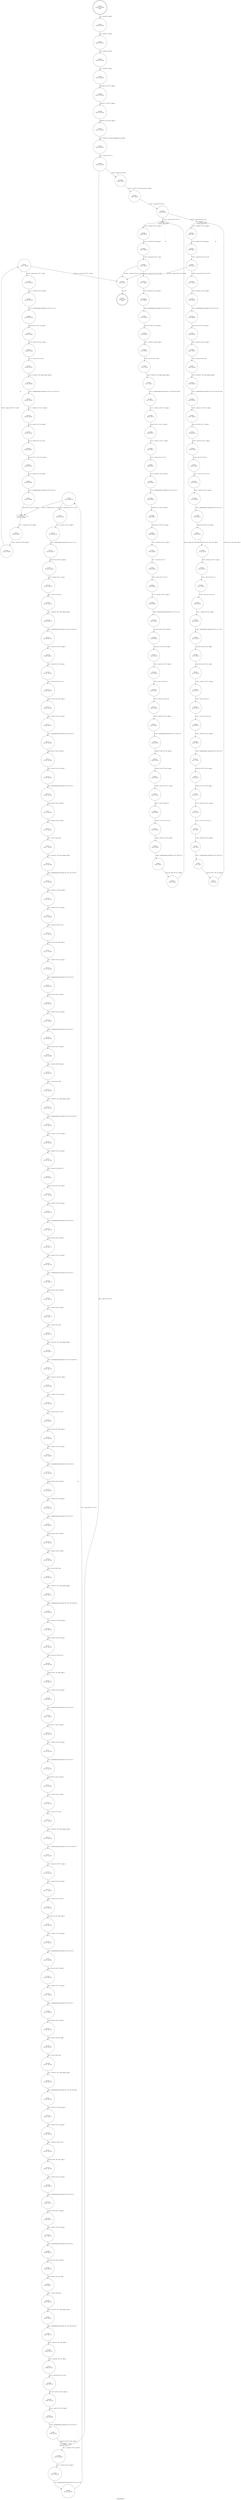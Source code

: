 digraph translate8to32 {
label="translate8to32"
70678 [label="N70678\n(rp:36, ep:0)\nexit", shape="doublecircle"]
70679 [label="N70679\n(rp:229, ep:229)\nentry", shape="doublecircle"]
70679 -> 70681 [label="%4 = alloca i8*, align 8"]
70681 [label="N70681\n(rp:228, ep:228)", shape="circle"]
70681 -> 70682 [label="%5 = alloca i8*, align 8"]
70682 [label="N70682\n(rp:227, ep:227)", shape="circle"]
70682 -> 70683 [label="%6 = alloca i8*, align 8"]
70683 [label="N70683\n(rp:226, ep:226)", shape="circle"]
70683 -> 70684 [label="%7 = alloca i32, align 4"]
70684 [label="N70684\n(rp:225, ep:225)", shape="circle"]
70684 -> 70686 [label="store i8* %0, i8** %4, align 8"]
70686 [label="N70686\n(rp:224, ep:224)", shape="circle"]
70686 -> 70688 [label="store i8* %1, i8** %5, align 8"]
70688 [label="N70688\n(rp:223, ep:223)", shape="circle"]
70688 -> 70691 [label="store i8* %2, i8** %6, align 8"]
70691 [label="N70691\n(rp:222, ep:222)", shape="circle"]
70691 -> 70692 [label="%8 = load i32, i32* @g_compatible_arch, align 4"]
70692 [label="N70692\n(rp:221, ep:221)", shape="circle"]
70692 -> 70693 [label="%9 = icmp ne i32 %8, 0"]
70693 [label="N70693\n(rp:220, ep:220)", shape="circle"]
70693 -> 70926 [label="[!(%9 = icmp ne i32 %8, 0)]"]
70693 -> 70695 [label="[%9 = icmp ne i32 %8, 0]"]
70695 [label="N70695\n(rp:219, ep:107)", shape="box"]
70695 -> 70696 [label="%12 = load i8*, i8** %5, align 8"]
70695 -> 70695 [label="@", style="dashed", color="orange"]
70695 -> 70699 [label="@", style="dashed", color="orange"]
70696 [label="N70696\n(rp:218, ep:106)", shape="circle"]
70696 -> 70697 [label="%13 = load i8*, i8** %6, align 8"]
70697 [label="N70697\n(rp:217, ep:105)", shape="circle"]
70697 -> 70698 [label="%14 = getelementptr inbounds i8, i8* %13, i64 -32"]
70698 [label="N70698\n(rp:216, ep:104)", shape="circle"]
70698 -> 70699 [label="%15 = icmp ule i8* %12, %14"]
70699 [label="N70699\n(rp:215, ep:103)", shape="circle"]
70699 -> 70927 [label="[%15 = icmp ule i8* %12, %14]"]
70699 -> 70814 [label="[!(%15 = icmp ule i8* %12, %14)]"]
70701 [label="N70701\n(rp:195, ep:218)", shape="circle"]
70701 -> 70702 [label="%18 = getelementptr inbounds i8, i8* %17, i32 1"]
70702 [label="N70702\n(rp:194, ep:217)", shape="circle"]
70702 -> 70703 [label="store i8* %18, i8** %4, align 8"]
70703 [label="N70703\n(rp:193, ep:216)", shape="circle"]
70703 -> 70704 [label="%19 = load i8, i8* %17, align 1"]
70704 [label="N70704\n(rp:192, ep:215)", shape="circle"]
70704 -> 70705 [label="%20 = zext i8 %19 to i64"]
70705 [label="N70705\n(rp:191, ep:214)", shape="circle"]
70705 -> 70706 [label="%21 = load i32*, i32** @g_colmap, align 8"]
70706 [label="N70706\n(rp:190, ep:213)", shape="circle"]
70706 -> 70707 [label="%22 = getelementptr inbounds i32, i32* %21, i64 %20"]
70707 [label="N70707\n(rp:189, ep:212)", shape="circle"]
70707 -> 70708 [label="%23 = load i32, i32* %22, align 4"]
70708 [label="N70708\n(rp:188, ep:211)", shape="circle"]
70708 -> 70709 [label="%24 = load i8*, i8** %5, align 8"]
70709 [label="N70709\n(rp:187, ep:210)", shape="circle"]
70709 -> 70710 [label="%25 = bitcast i8* %24 to i32*"]
70710 [label="N70710\n(rp:186, ep:209)", shape="circle"]
70710 -> 70711 [label="store i32 %23, i32* %25, align 4"]
70711 [label="N70711\n(rp:185, ep:208)", shape="circle"]
70711 -> 70712 [label="%26 = load i8*, i8** %5, align 8"]
70712 [label="N70712\n(rp:184, ep:207)", shape="circle"]
70712 -> 70713 [label="%27 = getelementptr inbounds i8, i8* %26, i64 4"]
70713 [label="N70713\n(rp:183, ep:206)", shape="circle"]
70713 -> 70714 [label="store i8* %27, i8** %5, align 8"]
70714 [label="N70714\n(rp:182, ep:205)", shape="circle"]
70714 -> 70715 [label="%28 = load i8*, i8** %4, align 8"]
70715 [label="N70715\n(rp:181, ep:204)", shape="circle"]
70715 -> 70716 [label="%29 = getelementptr inbounds i8, i8* %28, i32 1"]
70716 [label="N70716\n(rp:180, ep:203)", shape="circle"]
70716 -> 70717 [label="store i8* %29, i8** %4, align 8"]
70717 [label="N70717\n(rp:179, ep:202)", shape="circle"]
70717 -> 70718 [label="%30 = load i8, i8* %28, align 1"]
70718 [label="N70718\n(rp:178, ep:201)", shape="circle"]
70718 -> 70719 [label="%31 = zext i8 %30 to i64"]
70719 [label="N70719\n(rp:177, ep:200)", shape="circle"]
70719 -> 70720 [label="%32 = load i32*, i32** @g_colmap, align 8"]
70720 [label="N70720\n(rp:176, ep:199)", shape="circle"]
70720 -> 70721 [label="%33 = getelementptr inbounds i32, i32* %32, i64 %31"]
70721 [label="N70721\n(rp:175, ep:198)", shape="circle"]
70721 -> 70722 [label="%34 = load i32, i32* %33, align 4"]
70722 [label="N70722\n(rp:174, ep:197)", shape="circle"]
70722 -> 70723 [label="%35 = load i8*, i8** %5, align 8"]
70723 [label="N70723\n(rp:173, ep:196)", shape="circle"]
70723 -> 70724 [label="%36 = bitcast i8* %35 to i32*"]
70724 [label="N70724\n(rp:172, ep:195)", shape="circle"]
70724 -> 70725 [label="store i32 %34, i32* %36, align 4"]
70725 [label="N70725\n(rp:171, ep:194)", shape="circle"]
70725 -> 70726 [label="%37 = load i8*, i8** %5, align 8"]
70726 [label="N70726\n(rp:170, ep:193)", shape="circle"]
70726 -> 70727 [label="%38 = getelementptr inbounds i8, i8* %37, i64 4"]
70727 [label="N70727\n(rp:169, ep:192)", shape="circle"]
70727 -> 70728 [label="store i8* %38, i8** %5, align 8"]
70728 [label="N70728\n(rp:168, ep:191)", shape="circle"]
70728 -> 70729 [label="%39 = load i8*, i8** %4, align 8"]
70729 [label="N70729\n(rp:167, ep:190)", shape="circle"]
70729 -> 70730 [label="%40 = getelementptr inbounds i8, i8* %39, i32 1"]
70730 [label="N70730\n(rp:166, ep:189)", shape="circle"]
70730 -> 70731 [label="store i8* %40, i8** %4, align 8"]
70731 [label="N70731\n(rp:165, ep:188)", shape="circle"]
70731 -> 70732 [label="%41 = load i8, i8* %39, align 1"]
70732 [label="N70732\n(rp:164, ep:187)", shape="circle"]
70732 -> 70733 [label="%42 = zext i8 %41 to i64"]
70733 [label="N70733\n(rp:163, ep:186)", shape="circle"]
70733 -> 70734 [label="%43 = load i32*, i32** @g_colmap, align 8"]
70734 [label="N70734\n(rp:162, ep:185)", shape="circle"]
70734 -> 70735 [label="%44 = getelementptr inbounds i32, i32* %43, i64 %42"]
70735 [label="N70735\n(rp:161, ep:184)", shape="circle"]
70735 -> 70736 [label="%45 = load i32, i32* %44, align 4"]
70736 [label="N70736\n(rp:160, ep:183)", shape="circle"]
70736 -> 70737 [label="%46 = load i8*, i8** %5, align 8"]
70737 [label="N70737\n(rp:159, ep:182)", shape="circle"]
70737 -> 70738 [label="%47 = bitcast i8* %46 to i32*"]
70738 [label="N70738\n(rp:158, ep:181)", shape="circle"]
70738 -> 70739 [label="store i32 %45, i32* %47, align 4"]
70739 [label="N70739\n(rp:157, ep:180)", shape="circle"]
70739 -> 70740 [label="%48 = load i8*, i8** %5, align 8"]
70740 [label="N70740\n(rp:156, ep:179)", shape="circle"]
70740 -> 70741 [label="%49 = getelementptr inbounds i8, i8* %48, i64 4"]
70741 [label="N70741\n(rp:155, ep:178)", shape="circle"]
70741 -> 70742 [label="store i8* %49, i8** %5, align 8"]
70742 [label="N70742\n(rp:154, ep:177)", shape="circle"]
70742 -> 70743 [label="%50 = load i8*, i8** %4, align 8"]
70743 [label="N70743\n(rp:153, ep:176)", shape="circle"]
70743 -> 70744 [label="%51 = getelementptr inbounds i8, i8* %50, i32 1"]
70744 [label="N70744\n(rp:152, ep:175)", shape="circle"]
70744 -> 70745 [label="store i8* %51, i8** %4, align 8"]
70745 [label="N70745\n(rp:151, ep:174)", shape="circle"]
70745 -> 70746 [label="%52 = load i8, i8* %50, align 1"]
70746 [label="N70746\n(rp:150, ep:173)", shape="circle"]
70746 -> 70747 [label="%53 = zext i8 %52 to i64"]
70747 [label="N70747\n(rp:149, ep:172)", shape="circle"]
70747 -> 70748 [label="%54 = load i32*, i32** @g_colmap, align 8"]
70748 [label="N70748\n(rp:148, ep:171)", shape="circle"]
70748 -> 70749 [label="%55 = getelementptr inbounds i32, i32* %54, i64 %53"]
70749 [label="N70749\n(rp:147, ep:170)", shape="circle"]
70749 -> 70750 [label="%56 = load i32, i32* %55, align 4"]
70750 [label="N70750\n(rp:146, ep:169)", shape="circle"]
70750 -> 70751 [label="%57 = load i8*, i8** %5, align 8"]
70751 [label="N70751\n(rp:145, ep:168)", shape="circle"]
70751 -> 70752 [label="%58 = bitcast i8* %57 to i32*"]
70752 [label="N70752\n(rp:144, ep:167)", shape="circle"]
70752 -> 70753 [label="store i32 %56, i32* %58, align 4"]
70753 [label="N70753\n(rp:143, ep:166)", shape="circle"]
70753 -> 70754 [label="%59 = load i8*, i8** %5, align 8"]
70754 [label="N70754\n(rp:142, ep:165)", shape="circle"]
70754 -> 70755 [label="%60 = getelementptr inbounds i8, i8* %59, i64 4"]
70755 [label="N70755\n(rp:141, ep:164)", shape="circle"]
70755 -> 70756 [label="store i8* %60, i8** %5, align 8"]
70756 [label="N70756\n(rp:140, ep:163)", shape="circle"]
70756 -> 70757 [label="%61 = load i8*, i8** %4, align 8"]
70757 [label="N70757\n(rp:139, ep:162)", shape="circle"]
70757 -> 70758 [label="%62 = getelementptr inbounds i8, i8* %61, i32 1"]
70758 [label="N70758\n(rp:138, ep:161)", shape="circle"]
70758 -> 70759 [label="store i8* %62, i8** %4, align 8"]
70759 [label="N70759\n(rp:137, ep:160)", shape="circle"]
70759 -> 70760 [label="%63 = load i8, i8* %61, align 1"]
70760 [label="N70760\n(rp:136, ep:159)", shape="circle"]
70760 -> 70761 [label="%64 = zext i8 %63 to i64"]
70761 [label="N70761\n(rp:135, ep:158)", shape="circle"]
70761 -> 70762 [label="%65 = load i32*, i32** @g_colmap, align 8"]
70762 [label="N70762\n(rp:134, ep:157)", shape="circle"]
70762 -> 70763 [label="%66 = getelementptr inbounds i32, i32* %65, i64 %64"]
70763 [label="N70763\n(rp:133, ep:156)", shape="circle"]
70763 -> 70764 [label="%67 = load i32, i32* %66, align 4"]
70764 [label="N70764\n(rp:132, ep:155)", shape="circle"]
70764 -> 70765 [label="%68 = load i8*, i8** %5, align 8"]
70765 [label="N70765\n(rp:131, ep:154)", shape="circle"]
70765 -> 70766 [label="%69 = bitcast i8* %68 to i32*"]
70766 [label="N70766\n(rp:130, ep:153)", shape="circle"]
70766 -> 70767 [label="store i32 %67, i32* %69, align 4"]
70767 [label="N70767\n(rp:129, ep:152)", shape="circle"]
70767 -> 70768 [label="%70 = load i8*, i8** %5, align 8"]
70768 [label="N70768\n(rp:128, ep:151)", shape="circle"]
70768 -> 70769 [label="%71 = getelementptr inbounds i8, i8* %70, i64 4"]
70769 [label="N70769\n(rp:127, ep:150)", shape="circle"]
70769 -> 70770 [label="store i8* %71, i8** %5, align 8"]
70770 [label="N70770\n(rp:126, ep:149)", shape="circle"]
70770 -> 70771 [label="%72 = load i8*, i8** %4, align 8"]
70771 [label="N70771\n(rp:125, ep:148)", shape="circle"]
70771 -> 70772 [label="%73 = getelementptr inbounds i8, i8* %72, i32 1"]
70772 [label="N70772\n(rp:124, ep:147)", shape="circle"]
70772 -> 70773 [label="store i8* %73, i8** %4, align 8"]
70773 [label="N70773\n(rp:123, ep:146)", shape="circle"]
70773 -> 70774 [label="%74 = load i8, i8* %72, align 1"]
70774 [label="N70774\n(rp:122, ep:145)", shape="circle"]
70774 -> 70775 [label="%75 = zext i8 %74 to i64"]
70775 [label="N70775\n(rp:121, ep:144)", shape="circle"]
70775 -> 70776 [label="%76 = load i32*, i32** @g_colmap, align 8"]
70776 [label="N70776\n(rp:120, ep:143)", shape="circle"]
70776 -> 70777 [label="%77 = getelementptr inbounds i32, i32* %76, i64 %75"]
70777 [label="N70777\n(rp:119, ep:142)", shape="circle"]
70777 -> 70778 [label="%78 = load i32, i32* %77, align 4"]
70778 [label="N70778\n(rp:118, ep:141)", shape="circle"]
70778 -> 70779 [label="%79 = load i8*, i8** %5, align 8"]
70779 [label="N70779\n(rp:117, ep:140)", shape="circle"]
70779 -> 70780 [label="%80 = bitcast i8* %79 to i32*"]
70780 [label="N70780\n(rp:116, ep:139)", shape="circle"]
70780 -> 70781 [label="store i32 %78, i32* %80, align 4"]
70781 [label="N70781\n(rp:115, ep:138)", shape="circle"]
70781 -> 70782 [label="%81 = load i8*, i8** %5, align 8"]
70782 [label="N70782\n(rp:114, ep:137)", shape="circle"]
70782 -> 70783 [label="%82 = getelementptr inbounds i8, i8* %81, i64 4"]
70783 [label="N70783\n(rp:113, ep:136)", shape="circle"]
70783 -> 70784 [label="store i8* %82, i8** %5, align 8"]
70784 [label="N70784\n(rp:112, ep:135)", shape="circle"]
70784 -> 70785 [label="%83 = load i8*, i8** %4, align 8"]
70785 [label="N70785\n(rp:111, ep:134)", shape="circle"]
70785 -> 70786 [label="%84 = getelementptr inbounds i8, i8* %83, i32 1"]
70786 [label="N70786\n(rp:110, ep:133)", shape="circle"]
70786 -> 70787 [label="store i8* %84, i8** %4, align 8"]
70787 [label="N70787\n(rp:109, ep:132)", shape="circle"]
70787 -> 70788 [label="%85 = load i8, i8* %83, align 1"]
70788 [label="N70788\n(rp:108, ep:131)", shape="circle"]
70788 -> 70789 [label="%86 = zext i8 %85 to i64"]
70789 [label="N70789\n(rp:107, ep:130)", shape="circle"]
70789 -> 70790 [label="%87 = load i32*, i32** @g_colmap, align 8"]
70790 [label="N70790\n(rp:106, ep:129)", shape="circle"]
70790 -> 70791 [label="%88 = getelementptr inbounds i32, i32* %87, i64 %86"]
70791 [label="N70791\n(rp:105, ep:128)", shape="circle"]
70791 -> 70792 [label="%89 = load i32, i32* %88, align 4"]
70792 [label="N70792\n(rp:104, ep:127)", shape="circle"]
70792 -> 70793 [label="%90 = load i8*, i8** %5, align 8"]
70793 [label="N70793\n(rp:103, ep:126)", shape="circle"]
70793 -> 70794 [label="%91 = bitcast i8* %90 to i32*"]
70794 [label="N70794\n(rp:102, ep:125)", shape="circle"]
70794 -> 70795 [label="store i32 %89, i32* %91, align 4"]
70795 [label="N70795\n(rp:101, ep:124)", shape="circle"]
70795 -> 70796 [label="%92 = load i8*, i8** %5, align 8"]
70796 [label="N70796\n(rp:100, ep:123)", shape="circle"]
70796 -> 70797 [label="%93 = getelementptr inbounds i8, i8* %92, i64 4"]
70797 [label="N70797\n(rp:99, ep:122)", shape="circle"]
70797 -> 70798 [label="store i8* %93, i8** %5, align 8"]
70798 [label="N70798\n(rp:98, ep:121)", shape="circle"]
70798 -> 70799 [label="%94 = load i8*, i8** %4, align 8"]
70799 [label="N70799\n(rp:97, ep:120)", shape="circle"]
70799 -> 70800 [label="%95 = getelementptr inbounds i8, i8* %94, i32 1"]
70800 [label="N70800\n(rp:96, ep:119)", shape="circle"]
70800 -> 70801 [label="store i8* %95, i8** %4, align 8"]
70801 [label="N70801\n(rp:95, ep:118)", shape="circle"]
70801 -> 70802 [label="%96 = load i8, i8* %94, align 1"]
70802 [label="N70802\n(rp:94, ep:117)", shape="circle"]
70802 -> 70803 [label="%97 = zext i8 %96 to i64"]
70803 [label="N70803\n(rp:93, ep:116)", shape="circle"]
70803 -> 70804 [label="%98 = load i32*, i32** @g_colmap, align 8"]
70804 [label="N70804\n(rp:92, ep:115)", shape="circle"]
70804 -> 70805 [label="%99 = getelementptr inbounds i32, i32* %98, i64 %97"]
70805 [label="N70805\n(rp:91, ep:114)", shape="circle"]
70805 -> 70806 [label="%100 = load i32, i32* %99, align 4"]
70806 [label="N70806\n(rp:90, ep:113)", shape="circle"]
70806 -> 70807 [label="%101 = load i8*, i8** %5, align 8"]
70807 [label="N70807\n(rp:89, ep:112)", shape="circle"]
70807 -> 70808 [label="%102 = bitcast i8* %101 to i32*"]
70808 [label="N70808\n(rp:88, ep:111)", shape="circle"]
70808 -> 70809 [label="store i32 %100, i32* %102, align 4"]
70809 [label="N70809\n(rp:87, ep:110)", shape="circle"]
70809 -> 70810 [label="%103 = load i8*, i8** %5, align 8"]
70810 [label="N70810\n(rp:86, ep:109)", shape="circle"]
70810 -> 70811 [label="%104 = getelementptr inbounds i8, i8* %103, i64 4"]
70811 [label="N70811\n(rp:85, ep:108)", shape="circle"]
70811 -> 70695 [label="store i8* %104, i8** %5, align 8"]
70814 [label="N70814\n(rp:214, ep:88)", shape="box"]
70814 -> 70815 [label="%107 = load i8*, i8** %5, align 8"]
70814 -> 70814 [label="@", style="dashed", color="orange"]
70814 -> 70817 [label="@", style="dashed", color="orange"]
70815 [label="N70815\n(rp:213, ep:87)", shape="circle"]
70815 -> 70816 [label="%108 = load i8*, i8** %6, align 8"]
70816 [label="N70816\n(rp:212, ep:86)", shape="circle"]
70816 -> 70817 [label="%109 = icmp ult i8* %107, %108"]
70817 [label="N70817\n(rp:211, ep:85)", shape="circle"]
70817 -> 70929 [label="[%109 = icmp ult i8* %107, %108]"]
70817 -> 70924 [label="[!(%109 = icmp ult i8* %107, %108)]"]
70819 [label="N70819\n(rp:209, ep:101)", shape="circle"]
70819 -> 70820 [label="%112 = getelementptr inbounds i8, i8* %111, i32 1"]
70820 [label="N70820\n(rp:208, ep:100)", shape="circle"]
70820 -> 70821 [label="store i8* %112, i8** %4, align 8"]
70821 [label="N70821\n(rp:207, ep:99)", shape="circle"]
70821 -> 70822 [label="%113 = load i8, i8* %111, align 1"]
70822 [label="N70822\n(rp:206, ep:98)", shape="circle"]
70822 -> 70823 [label="%114 = zext i8 %113 to i64"]
70823 [label="N70823\n(rp:205, ep:97)", shape="circle"]
70823 -> 70824 [label="%115 = load i32*, i32** @g_colmap, align 8"]
70824 [label="N70824\n(rp:204, ep:96)", shape="circle"]
70824 -> 70825 [label="%116 = getelementptr inbounds i32, i32* %115, i64 %114"]
70825 [label="N70825\n(rp:203, ep:95)", shape="circle"]
70825 -> 70826 [label="%117 = load i32, i32* %116, align 4"]
70826 [label="N70826\n(rp:202, ep:94)", shape="circle"]
70826 -> 70827 [label="%118 = load i8*, i8** %5, align 8"]
70827 [label="N70827\n(rp:201, ep:93)", shape="circle"]
70827 -> 70828 [label="%119 = bitcast i8* %118 to i32*"]
70828 [label="N70828\n(rp:200, ep:92)", shape="circle"]
70828 -> 70829 [label="store i32 %117, i32* %119, align 4"]
70829 [label="N70829\n(rp:199, ep:91)", shape="circle"]
70829 -> 70830 [label="%120 = load i8*, i8** %5, align 8"]
70830 [label="N70830\n(rp:198, ep:90)", shape="circle"]
70830 -> 70831 [label="%121 = getelementptr inbounds i8, i8* %120, i64 4"]
70831 [label="N70831\n(rp:197, ep:89)", shape="circle"]
70831 -> 70814 [label="store i8* %121, i8** %5, align 8"]
70835 [label="N70835\n(rp:83, ep:83)", shape="circle"]
70835 -> 70836 [label="%125 = icmp ne i32 %124, 0"]
70836 [label="N70836\n(rp:82, ep:82)", shape="circle"]
70836 -> 70838 [label="[%125 = icmp ne i32 %124, 0]"]
70836 -> 70881 [label="[!(%125 = icmp ne i32 %124, 0)]"]
70838 [label="N70838\n(rp:41, ep:5)", shape="box"]
70838 -> 70839 [label="%128 = load i8*, i8** %5, align 8"]
70838 -> 70838 [label="@", style="dashed", color="orange"]
70838 -> 70841 [label="@", style="dashed", color="orange"]
70839 [label="N70839\n(rp:40, ep:4)", shape="circle"]
70839 -> 70840 [label="%129 = load i8*, i8** %6, align 8"]
70840 [label="N70840\n(rp:39, ep:3)", shape="circle"]
70840 -> 70841 [label="%130 = icmp ult i8* %128, %129"]
70841 [label="N70841\n(rp:38, ep:2)", shape="circle"]
70841 -> 70933 [label="[%130 = icmp ult i8* %128, %129]"]
70841 -> 70924 [label="[!(%130 = icmp ult i8* %128, %129)]"]
70843 [label="N70843\n(rp:34, ep:40)", shape="circle"]
70843 -> 70844 [label="%133 = getelementptr inbounds i8, i8* %132, i32 1"]
70844 [label="N70844\n(rp:33, ep:39)", shape="circle"]
70844 -> 70845 [label="store i8* %133, i8** %4, align 8"]
70845 [label="N70845\n(rp:32, ep:38)", shape="circle"]
70845 -> 70846 [label="%134 = load i8, i8* %132, align 1"]
70846 [label="N70846\n(rp:31, ep:37)", shape="circle"]
70846 -> 70847 [label="%135 = zext i8 %134 to i64"]
70847 [label="N70847\n(rp:30, ep:36)", shape="circle"]
70847 -> 70848 [label="%136 = load i32*, i32** @g_colmap, align 8"]
70848 [label="N70848\n(rp:29, ep:35)", shape="circle"]
70848 -> 70849 [label="%137 = getelementptr inbounds i32, i32* %136, i64 %135"]
70849 [label="N70849\n(rp:28, ep:34)", shape="circle"]
70849 -> 70850 [label="%138 = load i32, i32* %137, align 4"]
70850 [label="N70850\n(rp:27, ep:33)", shape="circle"]
70850 -> 70851 [label="store i32 %138, i32* %7, align 4"]
70851 [label="N70851\n(rp:26, ep:32)", shape="circle"]
70851 -> 70852 [label="%139 = load i32, i32* %7, align 4"]
70852 [label="N70852\n(rp:25, ep:31)", shape="circle"]
70852 -> 70853 [label="%140 = lshr i32 %139, 24"]
70853 [label="N70853\n(rp:24, ep:30)", shape="circle"]
70853 -> 70854 [label="%141 = trunc i32 %140 to i8"]
70854 [label="N70854\n(rp:23, ep:29)", shape="circle"]
70854 -> 70855 [label="%142 = load i8*, i8** %5, align 8"]
70855 [label="N70855\n(rp:22, ep:28)", shape="circle"]
70855 -> 70856 [label="%143 = getelementptr inbounds i8, i8* %142, i32 1"]
70856 [label="N70856\n(rp:21, ep:27)", shape="circle"]
70856 -> 70857 [label="store i8* %143, i8** %5, align 8"]
70857 [label="N70857\n(rp:20, ep:26)", shape="circle"]
70857 -> 70858 [label="store i8 %141, i8* %142, align 1"]
70858 [label="N70858\n(rp:19, ep:25)", shape="circle"]
70858 -> 70859 [label="%144 = load i32, i32* %7, align 4"]
70859 [label="N70859\n(rp:18, ep:24)", shape="circle"]
70859 -> 70860 [label="%145 = lshr i32 %144, 16"]
70860 [label="N70860\n(rp:17, ep:23)", shape="circle"]
70860 -> 70861 [label="%146 = trunc i32 %145 to i8"]
70861 [label="N70861\n(rp:16, ep:22)", shape="circle"]
70861 -> 70862 [label="%147 = load i8*, i8** %5, align 8"]
70862 [label="N70862\n(rp:15, ep:21)", shape="circle"]
70862 -> 70863 [label="%148 = getelementptr inbounds i8, i8* %147, i32 1"]
70863 [label="N70863\n(rp:14, ep:20)", shape="circle"]
70863 -> 70864 [label="store i8* %148, i8** %5, align 8"]
70864 [label="N70864\n(rp:13, ep:19)", shape="circle"]
70864 -> 70865 [label="store i8 %146, i8* %147, align 1"]
70865 [label="N70865\n(rp:12, ep:18)", shape="circle"]
70865 -> 70866 [label="%149 = load i32, i32* %7, align 4"]
70866 [label="N70866\n(rp:11, ep:17)", shape="circle"]
70866 -> 70867 [label="%150 = lshr i32 %149, 8"]
70867 [label="N70867\n(rp:10, ep:16)", shape="circle"]
70867 -> 70868 [label="%151 = trunc i32 %150 to i8"]
70868 [label="N70868\n(rp:9, ep:15)", shape="circle"]
70868 -> 70869 [label="%152 = load i8*, i8** %5, align 8"]
70869 [label="N70869\n(rp:8, ep:14)", shape="circle"]
70869 -> 70870 [label="%153 = getelementptr inbounds i8, i8* %152, i32 1"]
70870 [label="N70870\n(rp:7, ep:13)", shape="circle"]
70870 -> 70871 [label="store i8* %153, i8** %5, align 8"]
70871 [label="N70871\n(rp:6, ep:12)", shape="circle"]
70871 -> 70872 [label="store i8 %151, i8* %152, align 1"]
70872 [label="N70872\n(rp:5, ep:11)", shape="circle"]
70872 -> 70873 [label="%154 = load i32, i32* %7, align 4"]
70873 [label="N70873\n(rp:4, ep:10)", shape="circle"]
70873 -> 70874 [label="%155 = trunc i32 %154 to i8"]
70874 [label="N70874\n(rp:3, ep:9)", shape="circle"]
70874 -> 70875 [label="%156 = load i8*, i8** %5, align 8"]
70875 [label="N70875\n(rp:2, ep:8)", shape="circle"]
70875 -> 70876 [label="%157 = getelementptr inbounds i8, i8* %156, i32 1"]
70876 [label="N70876\n(rp:1, ep:7)", shape="circle"]
70876 -> 70877 [label="store i8* %157, i8** %5, align 8"]
70877 [label="N70877\n(rp:0, ep:6)", shape="circle"]
70877 -> 70838 [label="store i8 %155, i8* %156, align 1"]
70881 [label="N70881\n(rp:81, ep:45)", shape="box"]
70881 -> 70882 [label="%161 = load i8*, i8** %5, align 8"]
70881 -> 70881 [label="@", style="dashed", color="orange"]
70881 -> 70884 [label="@", style="dashed", color="orange"]
70882 [label="N70882\n(rp:80, ep:44)", shape="circle"]
70882 -> 70883 [label="%162 = load i8*, i8** %6, align 8"]
70883 [label="N70883\n(rp:79, ep:43)", shape="circle"]
70883 -> 70884 [label="%163 = icmp ult i8* %161, %162"]
70884 [label="N70884\n(rp:78, ep:42)", shape="circle"]
70884 -> 70935 [label="[%163 = icmp ult i8* %161, %162]"]
70884 -> 70924 [label="[!(%163 = icmp ult i8* %161, %162)]"]
70886 [label="N70886\n(rp:76, ep:80)", shape="circle"]
70886 -> 70887 [label="%166 = getelementptr inbounds i8, i8* %165, i32 1"]
70887 [label="N70887\n(rp:75, ep:79)", shape="circle"]
70887 -> 70888 [label="store i8* %166, i8** %4, align 8"]
70888 [label="N70888\n(rp:74, ep:78)", shape="circle"]
70888 -> 70889 [label="%167 = load i8, i8* %165, align 1"]
70889 [label="N70889\n(rp:73, ep:77)", shape="circle"]
70889 -> 70890 [label="%168 = zext i8 %167 to i64"]
70890 [label="N70890\n(rp:72, ep:76)", shape="circle"]
70890 -> 70891 [label="%169 = load i32*, i32** @g_colmap, align 8"]
70891 [label="N70891\n(rp:71, ep:75)", shape="circle"]
70891 -> 70892 [label="%170 = getelementptr inbounds i32, i32* %169, i64 %168"]
70892 [label="N70892\n(rp:70, ep:74)", shape="circle"]
70892 -> 70893 [label="%171 = load i32, i32* %170, align 4"]
70893 [label="N70893\n(rp:69, ep:73)", shape="circle"]
70893 -> 70894 [label="store i32 %171, i32* %7, align 4"]
70894 [label="N70894\n(rp:68, ep:72)", shape="circle"]
70894 -> 70895 [label="%172 = load i32, i32* %7, align 4"]
70895 [label="N70895\n(rp:67, ep:71)", shape="circle"]
70895 -> 70896 [label="%173 = trunc i32 %172 to i8"]
70896 [label="N70896\n(rp:66, ep:70)", shape="circle"]
70896 -> 70897 [label="%174 = load i8*, i8** %5, align 8"]
70897 [label="N70897\n(rp:65, ep:69)", shape="circle"]
70897 -> 70898 [label="%175 = getelementptr inbounds i8, i8* %174, i32 1"]
70898 [label="N70898\n(rp:64, ep:68)", shape="circle"]
70898 -> 70899 [label="store i8* %175, i8** %5, align 8"]
70899 [label="N70899\n(rp:63, ep:67)", shape="circle"]
70899 -> 70900 [label="store i8 %173, i8* %174, align 1"]
70900 [label="N70900\n(rp:62, ep:66)", shape="circle"]
70900 -> 70901 [label="%176 = load i32, i32* %7, align 4"]
70901 [label="N70901\n(rp:61, ep:65)", shape="circle"]
70901 -> 70902 [label="%177 = lshr i32 %176, 8"]
70902 [label="N70902\n(rp:60, ep:64)", shape="circle"]
70902 -> 70903 [label="%178 = trunc i32 %177 to i8"]
70903 [label="N70903\n(rp:59, ep:63)", shape="circle"]
70903 -> 70904 [label="%179 = load i8*, i8** %5, align 8"]
70904 [label="N70904\n(rp:58, ep:62)", shape="circle"]
70904 -> 70905 [label="%180 = getelementptr inbounds i8, i8* %179, i32 1"]
70905 [label="N70905\n(rp:57, ep:61)", shape="circle"]
70905 -> 70906 [label="store i8* %180, i8** %5, align 8"]
70906 [label="N70906\n(rp:56, ep:60)", shape="circle"]
70906 -> 70907 [label="store i8 %178, i8* %179, align 1"]
70907 [label="N70907\n(rp:55, ep:59)", shape="circle"]
70907 -> 70908 [label="%181 = load i32, i32* %7, align 4"]
70908 [label="N70908\n(rp:54, ep:58)", shape="circle"]
70908 -> 70909 [label="%182 = lshr i32 %181, 16"]
70909 [label="N70909\n(rp:53, ep:57)", shape="circle"]
70909 -> 70910 [label="%183 = trunc i32 %182 to i8"]
70910 [label="N70910\n(rp:52, ep:56)", shape="circle"]
70910 -> 70911 [label="%184 = load i8*, i8** %5, align 8"]
70911 [label="N70911\n(rp:51, ep:55)", shape="circle"]
70911 -> 70912 [label="%185 = getelementptr inbounds i8, i8* %184, i32 1"]
70912 [label="N70912\n(rp:50, ep:54)", shape="circle"]
70912 -> 70913 [label="store i8* %185, i8** %5, align 8"]
70913 [label="N70913\n(rp:49, ep:53)", shape="circle"]
70913 -> 70914 [label="store i8 %183, i8* %184, align 1"]
70914 [label="N70914\n(rp:48, ep:52)", shape="circle"]
70914 -> 70915 [label="%186 = load i32, i32* %7, align 4"]
70915 [label="N70915\n(rp:47, ep:51)", shape="circle"]
70915 -> 70916 [label="%187 = lshr i32 %186, 24"]
70916 [label="N70916\n(rp:46, ep:50)", shape="circle"]
70916 -> 70917 [label="%188 = trunc i32 %187 to i8"]
70917 [label="N70917\n(rp:45, ep:49)", shape="circle"]
70917 -> 70918 [label="%189 = load i8*, i8** %5, align 8"]
70918 [label="N70918\n(rp:44, ep:48)", shape="circle"]
70918 -> 70919 [label="%190 = getelementptr inbounds i8, i8* %189, i32 1"]
70919 [label="N70919\n(rp:43, ep:47)", shape="circle"]
70919 -> 70920 [label="store i8* %190, i8** %5, align 8"]
70920 [label="N70920\n(rp:42, ep:46)", shape="circle"]
70920 -> 70881 [label="store i8 %188, i8* %189, align 1"]
70924 [label="N70924\n(rp:37, ep:1)", shape="circle"]
70924 -> 70678 [label="ret void"]
70926 [label="N70926\n(rp:84, ep:84)", shape="circle"]
70926 -> 70835 [label="%124 = load i32, i32* @g_xserver_be, align 4"]
70927 [label="N70927\n(rp:196, ep:219)", shape="circle"]
70927 -> 70701 [label="%17 = load i8*, i8** %4, align 8"]
70929 [label="N70929\n(rp:210, ep:102)", shape="circle"]
70929 -> 70819 [label="%111 = load i8*, i8** %4, align 8"]
70933 [label="N70933\n(rp:35, ep:41)", shape="circle"]
70933 -> 70843 [label="%132 = load i8*, i8** %4, align 8"]
70935 [label="N70935\n(rp:77, ep:81)", shape="circle"]
70935 -> 70886 [label="%165 = load i8*, i8** %4, align 8"]
}
